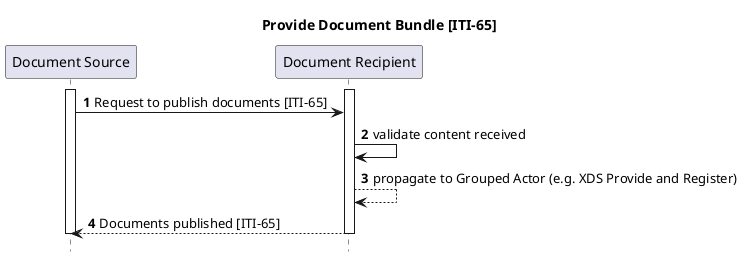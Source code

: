 @startuml
title Provide Document Bundle [ITI-65]
hide footbox
participant "Document Source" as DocumentSource
participant "Document Recipient" as DocumentRecipient
autonumber
activate DocumentSource
activate DocumentRecipient
DocumentSource -> DocumentRecipient : Request to publish documents [ITI-65]
DocumentRecipient -> DocumentRecipient : validate content received
DocumentRecipient --> DocumentRecipient : propagate to Grouped Actor (e.g. XDS Provide and Register)
DocumentRecipient --> DocumentSource : Documents published [ITI-65]
deactivate DocumentSource
deactivate DocumentRecipient
@enduml
